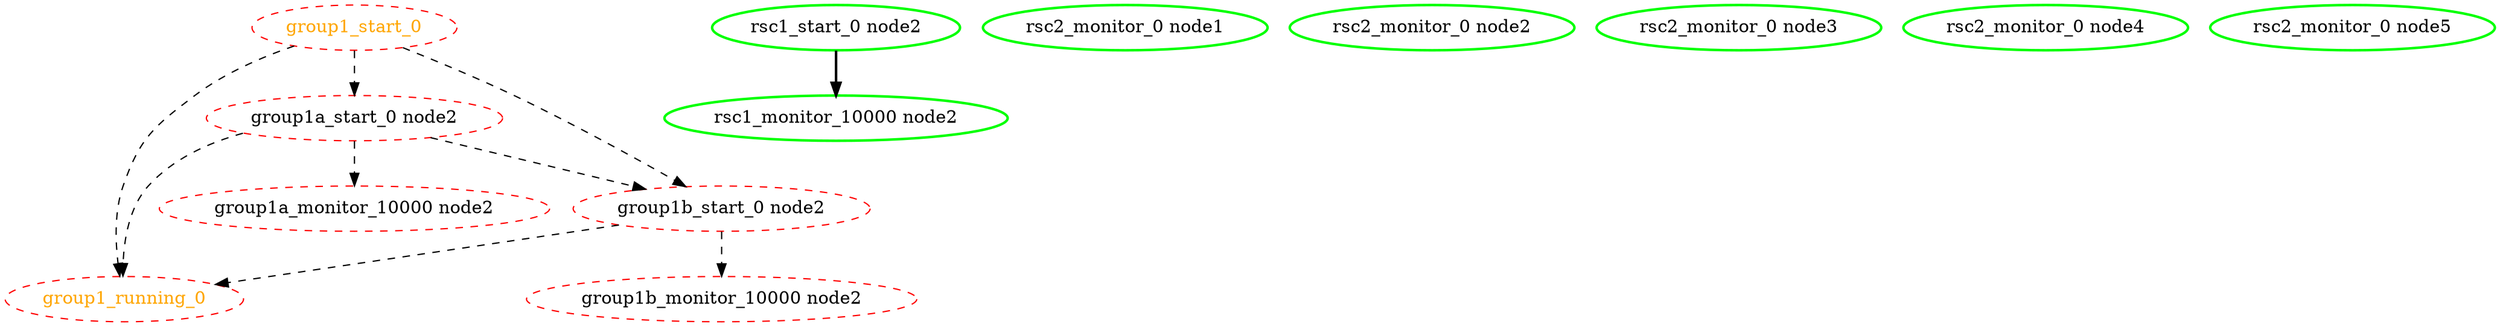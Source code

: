  digraph "g" {
"group1_running_0" [ style=dashed color="red" fontcolor="orange"]
"group1_start_0" -> "group1_running_0" [ style = dashed]
"group1_start_0" -> "group1a_start_0 node2" [ style = dashed]
"group1_start_0" -> "group1b_start_0 node2" [ style = dashed]
"group1_start_0" [ style=dashed color="red" fontcolor="orange"]
"group1a_monitor_10000 node2" [ style=dashed color="red" fontcolor="black"]
"group1a_start_0 node2" -> "group1_running_0" [ style = dashed]
"group1a_start_0 node2" -> "group1a_monitor_10000 node2" [ style = dashed]
"group1a_start_0 node2" -> "group1b_start_0 node2" [ style = dashed]
"group1a_start_0 node2" [ style=dashed color="red" fontcolor="black"]
"group1b_monitor_10000 node2" [ style=dashed color="red" fontcolor="black"]
"group1b_start_0 node2" -> "group1_running_0" [ style = dashed]
"group1b_start_0 node2" -> "group1b_monitor_10000 node2" [ style = dashed]
"group1b_start_0 node2" [ style=dashed color="red" fontcolor="black"]
"rsc1_monitor_10000 node2" [ style=bold color="green" fontcolor="black"]
"rsc1_start_0 node2" -> "rsc1_monitor_10000 node2" [ style = bold]
"rsc1_start_0 node2" [ style=bold color="green" fontcolor="black"]
"rsc2_monitor_0 node1" [ style=bold color="green" fontcolor="black"]
"rsc2_monitor_0 node2" [ style=bold color="green" fontcolor="black"]
"rsc2_monitor_0 node3" [ style=bold color="green" fontcolor="black"]
"rsc2_monitor_0 node4" [ style=bold color="green" fontcolor="black"]
"rsc2_monitor_0 node5" [ style=bold color="green" fontcolor="black"]
}
